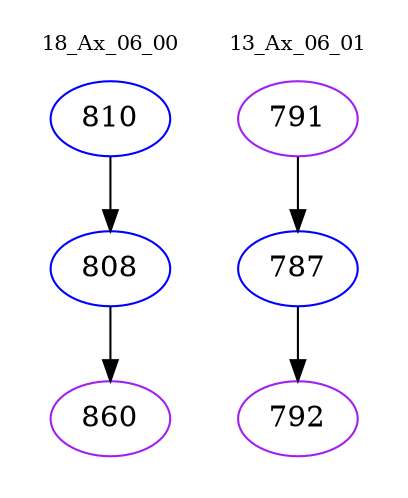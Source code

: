 digraph{
subgraph cluster_0 {
color = white
label = "18_Ax_06_00";
fontsize=10;
T0_810 [label="810", color="blue"]
T0_810 -> T0_808 [color="black"]
T0_808 [label="808", color="blue"]
T0_808 -> T0_860 [color="black"]
T0_860 [label="860", color="purple"]
}
subgraph cluster_1 {
color = white
label = "13_Ax_06_01";
fontsize=10;
T1_791 [label="791", color="purple"]
T1_791 -> T1_787 [color="black"]
T1_787 [label="787", color="blue"]
T1_787 -> T1_792 [color="black"]
T1_792 [label="792", color="purple"]
}
}
